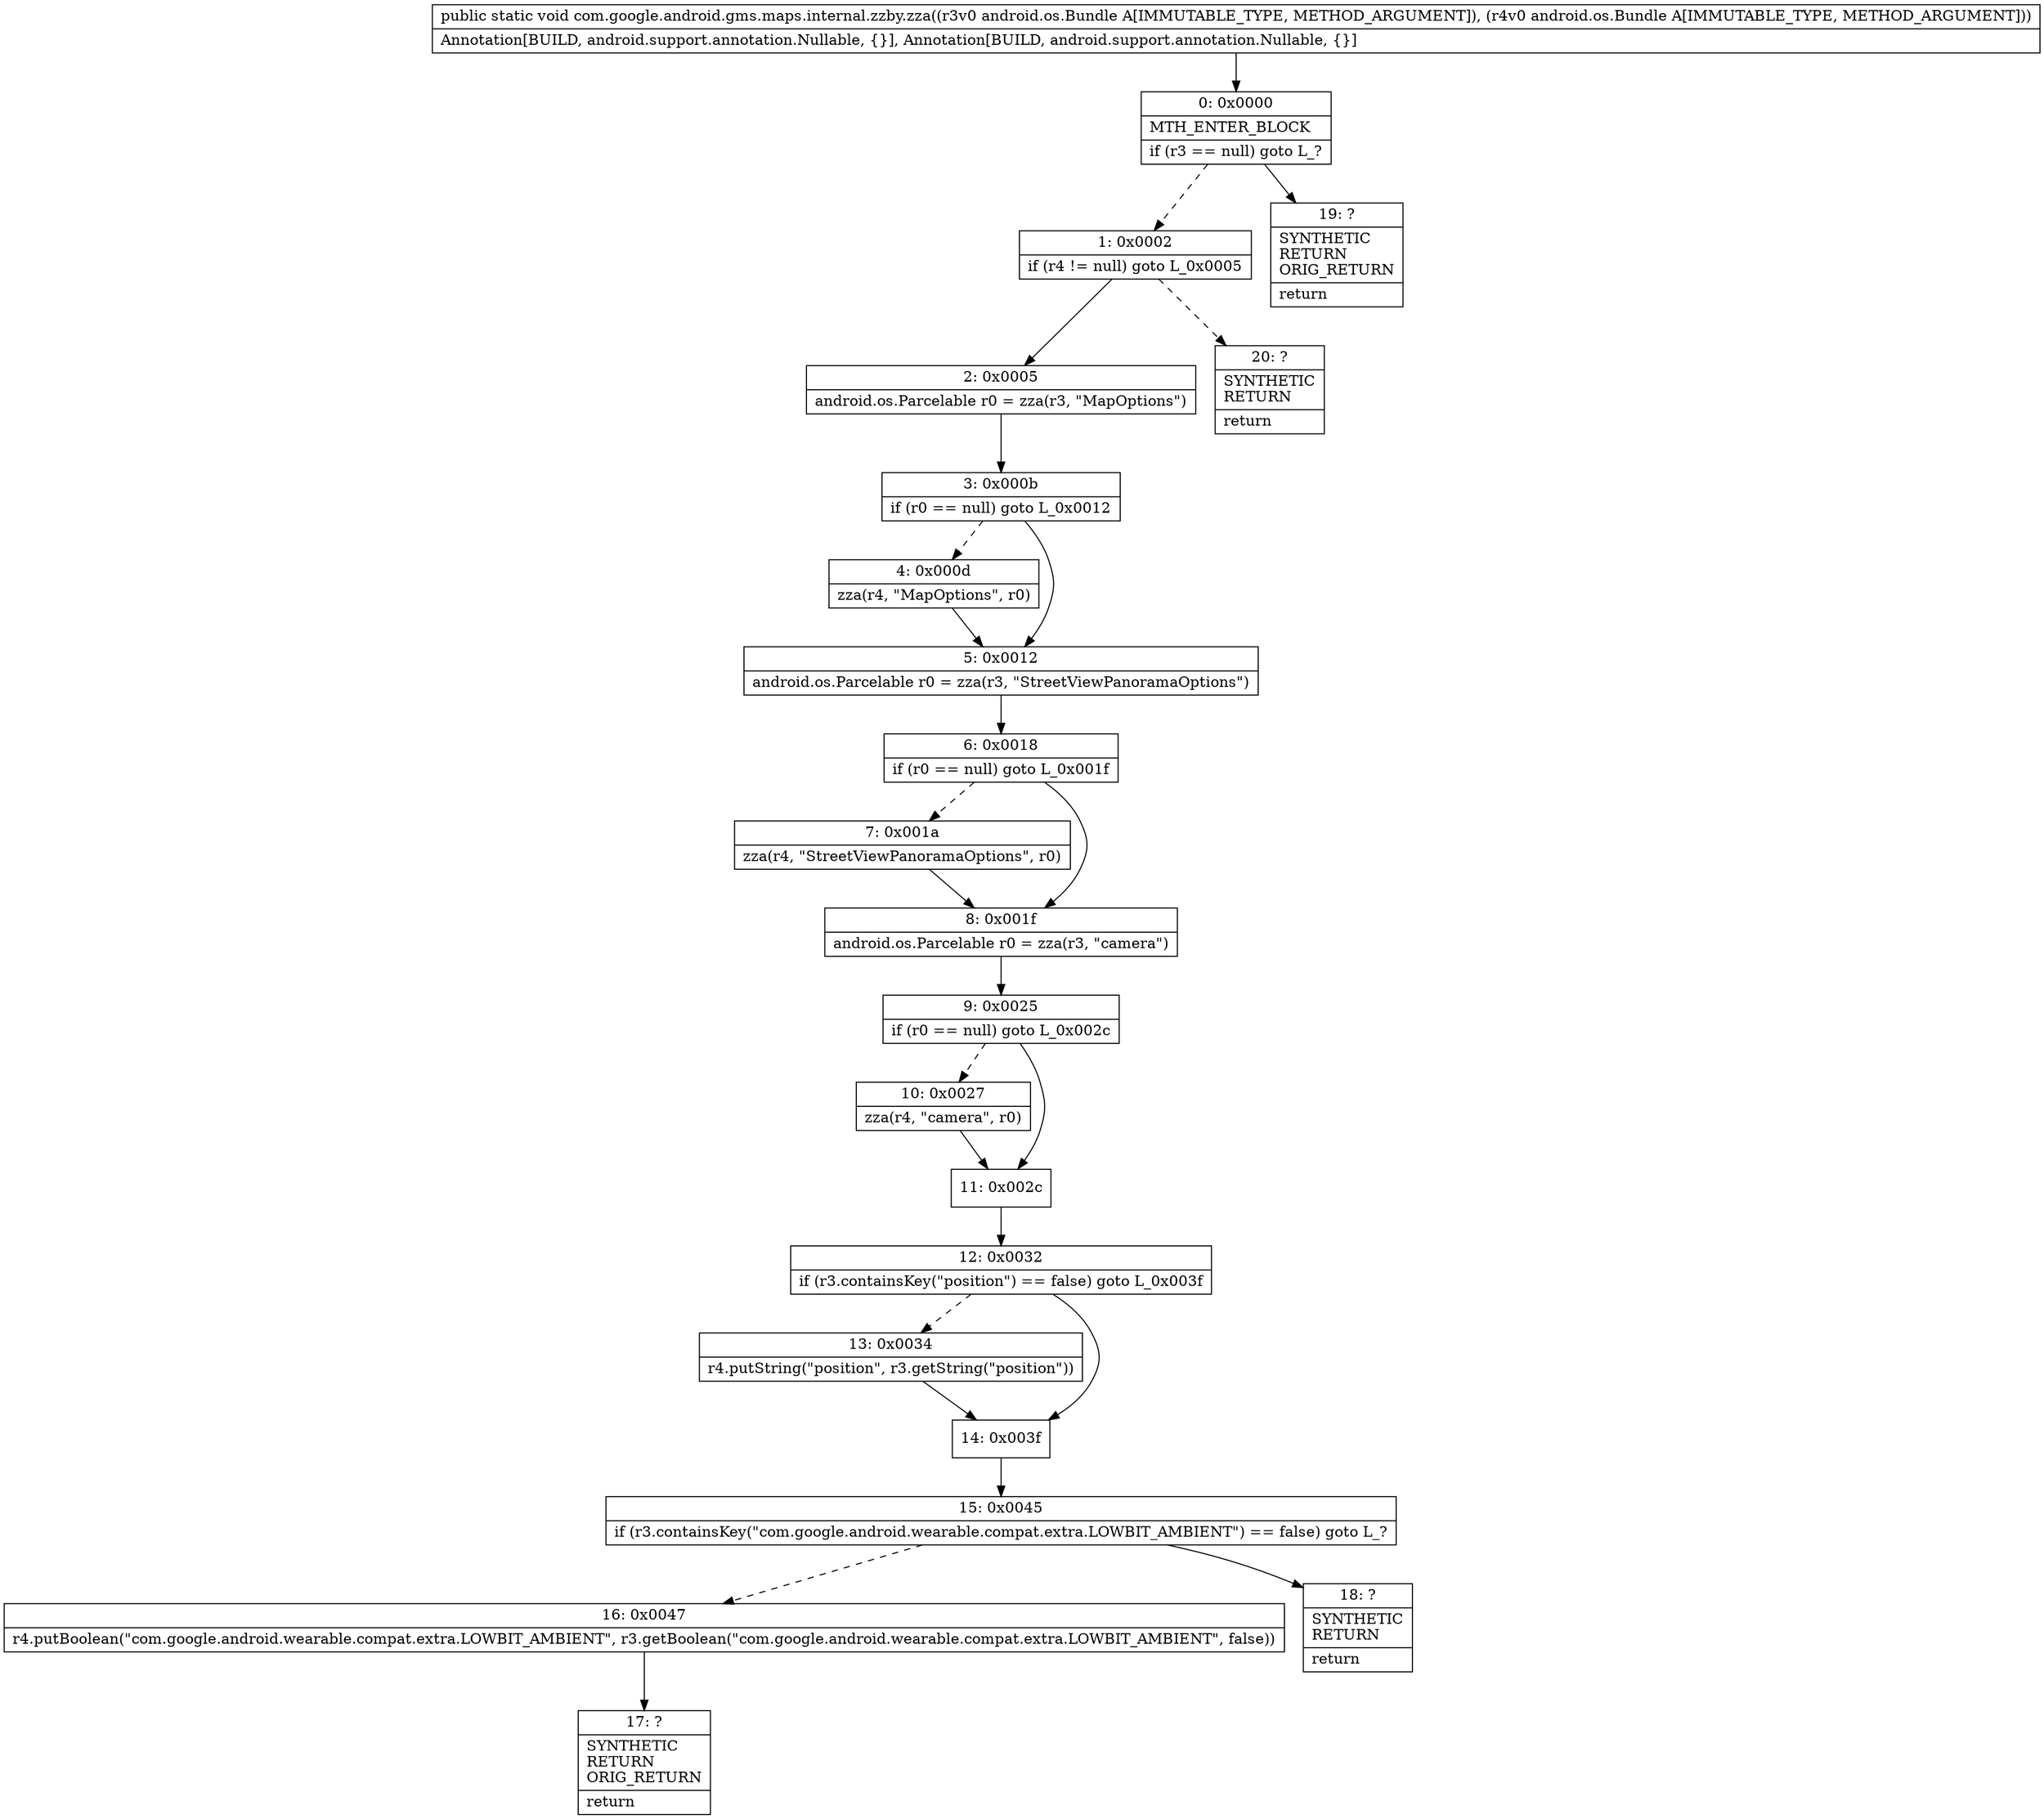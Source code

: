 digraph "CFG forcom.google.android.gms.maps.internal.zzby.zza(Landroid\/os\/Bundle;Landroid\/os\/Bundle;)V" {
Node_0 [shape=record,label="{0\:\ 0x0000|MTH_ENTER_BLOCK\l|if (r3 == null) goto L_?\l}"];
Node_1 [shape=record,label="{1\:\ 0x0002|if (r4 != null) goto L_0x0005\l}"];
Node_2 [shape=record,label="{2\:\ 0x0005|android.os.Parcelable r0 = zza(r3, \"MapOptions\")\l}"];
Node_3 [shape=record,label="{3\:\ 0x000b|if (r0 == null) goto L_0x0012\l}"];
Node_4 [shape=record,label="{4\:\ 0x000d|zza(r4, \"MapOptions\", r0)\l}"];
Node_5 [shape=record,label="{5\:\ 0x0012|android.os.Parcelable r0 = zza(r3, \"StreetViewPanoramaOptions\")\l}"];
Node_6 [shape=record,label="{6\:\ 0x0018|if (r0 == null) goto L_0x001f\l}"];
Node_7 [shape=record,label="{7\:\ 0x001a|zza(r4, \"StreetViewPanoramaOptions\", r0)\l}"];
Node_8 [shape=record,label="{8\:\ 0x001f|android.os.Parcelable r0 = zza(r3, \"camera\")\l}"];
Node_9 [shape=record,label="{9\:\ 0x0025|if (r0 == null) goto L_0x002c\l}"];
Node_10 [shape=record,label="{10\:\ 0x0027|zza(r4, \"camera\", r0)\l}"];
Node_11 [shape=record,label="{11\:\ 0x002c}"];
Node_12 [shape=record,label="{12\:\ 0x0032|if (r3.containsKey(\"position\") == false) goto L_0x003f\l}"];
Node_13 [shape=record,label="{13\:\ 0x0034|r4.putString(\"position\", r3.getString(\"position\"))\l}"];
Node_14 [shape=record,label="{14\:\ 0x003f}"];
Node_15 [shape=record,label="{15\:\ 0x0045|if (r3.containsKey(\"com.google.android.wearable.compat.extra.LOWBIT_AMBIENT\") == false) goto L_?\l}"];
Node_16 [shape=record,label="{16\:\ 0x0047|r4.putBoolean(\"com.google.android.wearable.compat.extra.LOWBIT_AMBIENT\", r3.getBoolean(\"com.google.android.wearable.compat.extra.LOWBIT_AMBIENT\", false))\l}"];
Node_17 [shape=record,label="{17\:\ ?|SYNTHETIC\lRETURN\lORIG_RETURN\l|return\l}"];
Node_18 [shape=record,label="{18\:\ ?|SYNTHETIC\lRETURN\l|return\l}"];
Node_19 [shape=record,label="{19\:\ ?|SYNTHETIC\lRETURN\lORIG_RETURN\l|return\l}"];
Node_20 [shape=record,label="{20\:\ ?|SYNTHETIC\lRETURN\l|return\l}"];
MethodNode[shape=record,label="{public static void com.google.android.gms.maps.internal.zzby.zza((r3v0 android.os.Bundle A[IMMUTABLE_TYPE, METHOD_ARGUMENT]), (r4v0 android.os.Bundle A[IMMUTABLE_TYPE, METHOD_ARGUMENT]))  | Annotation[BUILD, android.support.annotation.Nullable, \{\}], Annotation[BUILD, android.support.annotation.Nullable, \{\}]\l}"];
MethodNode -> Node_0;
Node_0 -> Node_1[style=dashed];
Node_0 -> Node_19;
Node_1 -> Node_2;
Node_1 -> Node_20[style=dashed];
Node_2 -> Node_3;
Node_3 -> Node_4[style=dashed];
Node_3 -> Node_5;
Node_4 -> Node_5;
Node_5 -> Node_6;
Node_6 -> Node_7[style=dashed];
Node_6 -> Node_8;
Node_7 -> Node_8;
Node_8 -> Node_9;
Node_9 -> Node_10[style=dashed];
Node_9 -> Node_11;
Node_10 -> Node_11;
Node_11 -> Node_12;
Node_12 -> Node_13[style=dashed];
Node_12 -> Node_14;
Node_13 -> Node_14;
Node_14 -> Node_15;
Node_15 -> Node_16[style=dashed];
Node_15 -> Node_18;
Node_16 -> Node_17;
}


